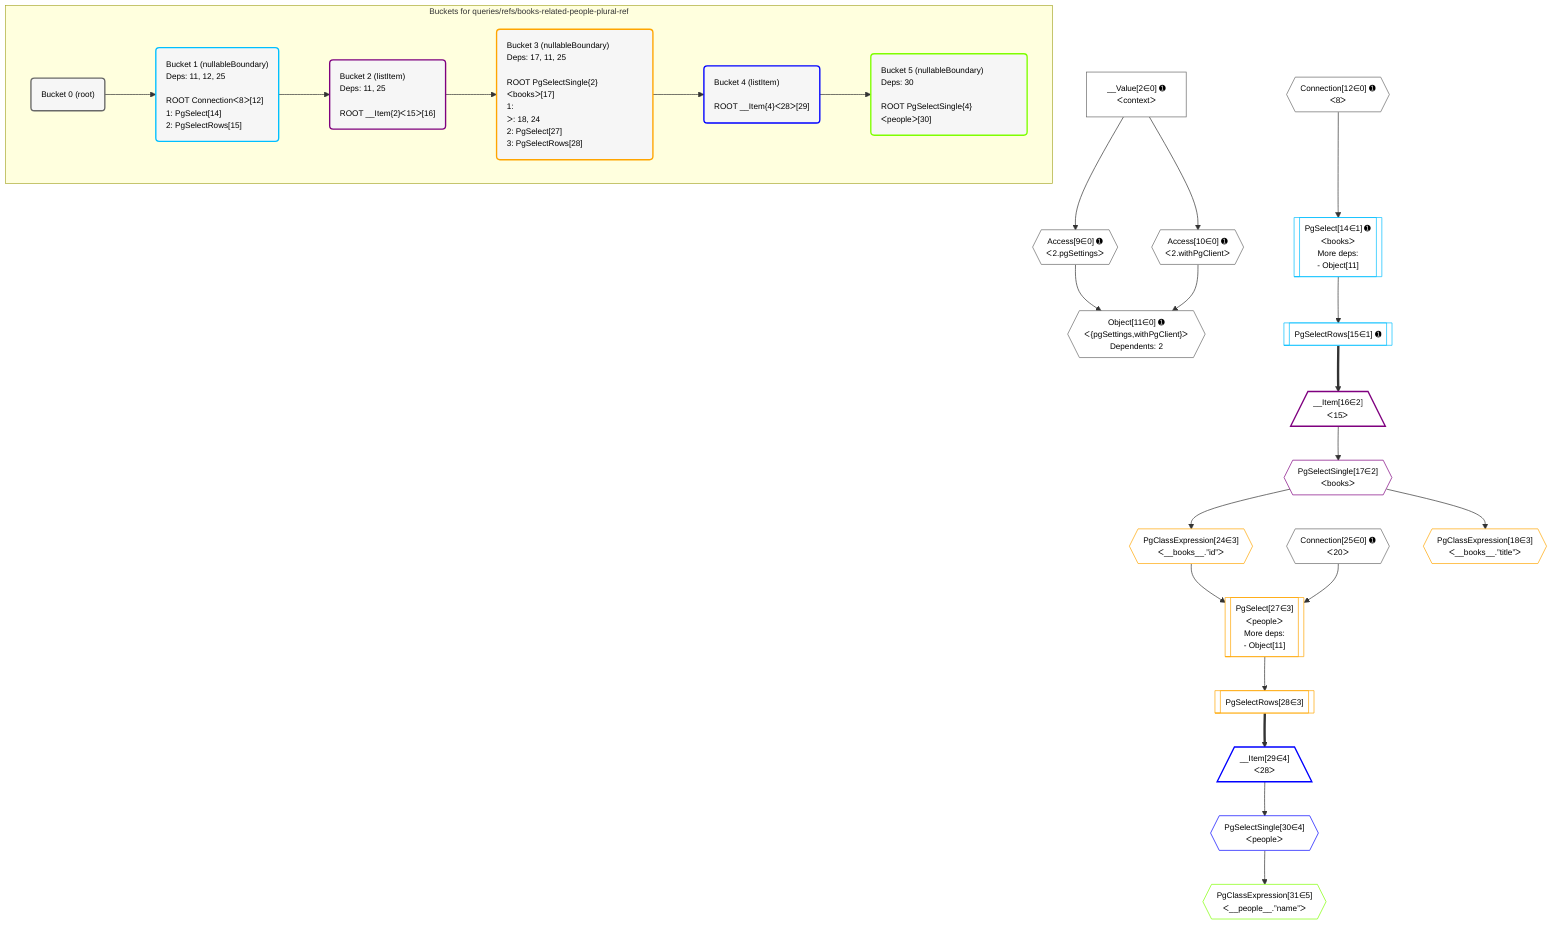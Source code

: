 %%{init: {'themeVariables': { 'fontSize': '12px'}}}%%
graph TD
    classDef path fill:#eee,stroke:#000,color:#000
    classDef plan fill:#fff,stroke-width:1px,color:#000
    classDef itemplan fill:#fff,stroke-width:2px,color:#000
    classDef unbatchedplan fill:#dff,stroke-width:1px,color:#000
    classDef sideeffectplan fill:#fcc,stroke-width:2px,color:#000
    classDef bucket fill:#f6f6f6,color:#000,stroke-width:2px,text-align:left

    subgraph "Buckets for queries/refs/books-related-people-plural-ref"
    Bucket0("Bucket 0 (root)"):::bucket
    Bucket1("Bucket 1 (nullableBoundary)<br />Deps: 11, 12, 25<br /><br />ROOT Connectionᐸ8ᐳ[12]<br />1: PgSelect[14]<br />2: PgSelectRows[15]"):::bucket
    Bucket2("Bucket 2 (listItem)<br />Deps: 11, 25<br /><br />ROOT __Item{2}ᐸ15ᐳ[16]"):::bucket
    Bucket3("Bucket 3 (nullableBoundary)<br />Deps: 17, 11, 25<br /><br />ROOT PgSelectSingle{2}ᐸbooksᐳ[17]<br />1: <br />ᐳ: 18, 24<br />2: PgSelect[27]<br />3: PgSelectRows[28]"):::bucket
    Bucket4("Bucket 4 (listItem)<br /><br />ROOT __Item{4}ᐸ28ᐳ[29]"):::bucket
    Bucket5("Bucket 5 (nullableBoundary)<br />Deps: 30<br /><br />ROOT PgSelectSingle{4}ᐸpeopleᐳ[30]"):::bucket
    end
    Bucket0 --> Bucket1
    Bucket1 --> Bucket2
    Bucket2 --> Bucket3
    Bucket3 --> Bucket4
    Bucket4 --> Bucket5

    %% plan dependencies
    Object11{{"Object[11∈0] ➊<br />ᐸ{pgSettings,withPgClient}ᐳ<br />Dependents: 2"}}:::plan
    Access9{{"Access[9∈0] ➊<br />ᐸ2.pgSettingsᐳ"}}:::plan
    Access10{{"Access[10∈0] ➊<br />ᐸ2.withPgClientᐳ"}}:::plan
    Access9 & Access10 --> Object11
    __Value2["__Value[2∈0] ➊<br />ᐸcontextᐳ"]:::plan
    __Value2 --> Access9
    __Value2 --> Access10
    Connection12{{"Connection[12∈0] ➊<br />ᐸ8ᐳ"}}:::plan
    Connection25{{"Connection[25∈0] ➊<br />ᐸ20ᐳ"}}:::plan
    PgSelect14[["PgSelect[14∈1] ➊<br />ᐸbooksᐳ<br />More deps:<br />- Object[11]"]]:::plan
    Connection12 --> PgSelect14
    PgSelectRows15[["PgSelectRows[15∈1] ➊"]]:::plan
    PgSelect14 --> PgSelectRows15
    __Item16[/"__Item[16∈2]<br />ᐸ15ᐳ"\]:::itemplan
    PgSelectRows15 ==> __Item16
    PgSelectSingle17{{"PgSelectSingle[17∈2]<br />ᐸbooksᐳ"}}:::plan
    __Item16 --> PgSelectSingle17
    PgSelect27[["PgSelect[27∈3]<br />ᐸpeopleᐳ<br />More deps:<br />- Object[11]"]]:::plan
    PgClassExpression24{{"PgClassExpression[24∈3]<br />ᐸ__books__.”id”ᐳ"}}:::plan
    PgClassExpression24 & Connection25 --> PgSelect27
    PgClassExpression18{{"PgClassExpression[18∈3]<br />ᐸ__books__.”title”ᐳ"}}:::plan
    PgSelectSingle17 --> PgClassExpression18
    PgSelectSingle17 --> PgClassExpression24
    PgSelectRows28[["PgSelectRows[28∈3]"]]:::plan
    PgSelect27 --> PgSelectRows28
    __Item29[/"__Item[29∈4]<br />ᐸ28ᐳ"\]:::itemplan
    PgSelectRows28 ==> __Item29
    PgSelectSingle30{{"PgSelectSingle[30∈4]<br />ᐸpeopleᐳ"}}:::plan
    __Item29 --> PgSelectSingle30
    PgClassExpression31{{"PgClassExpression[31∈5]<br />ᐸ__people__.”name”ᐳ"}}:::plan
    PgSelectSingle30 --> PgClassExpression31

    %% define steps
    classDef bucket0 stroke:#696969
    class Bucket0,__Value2,Access9,Access10,Object11,Connection12,Connection25 bucket0
    classDef bucket1 stroke:#00bfff
    class Bucket1,PgSelect14,PgSelectRows15 bucket1
    classDef bucket2 stroke:#7f007f
    class Bucket2,__Item16,PgSelectSingle17 bucket2
    classDef bucket3 stroke:#ffa500
    class Bucket3,PgClassExpression18,PgClassExpression24,PgSelect27,PgSelectRows28 bucket3
    classDef bucket4 stroke:#0000ff
    class Bucket4,__Item29,PgSelectSingle30 bucket4
    classDef bucket5 stroke:#7fff00
    class Bucket5,PgClassExpression31 bucket5